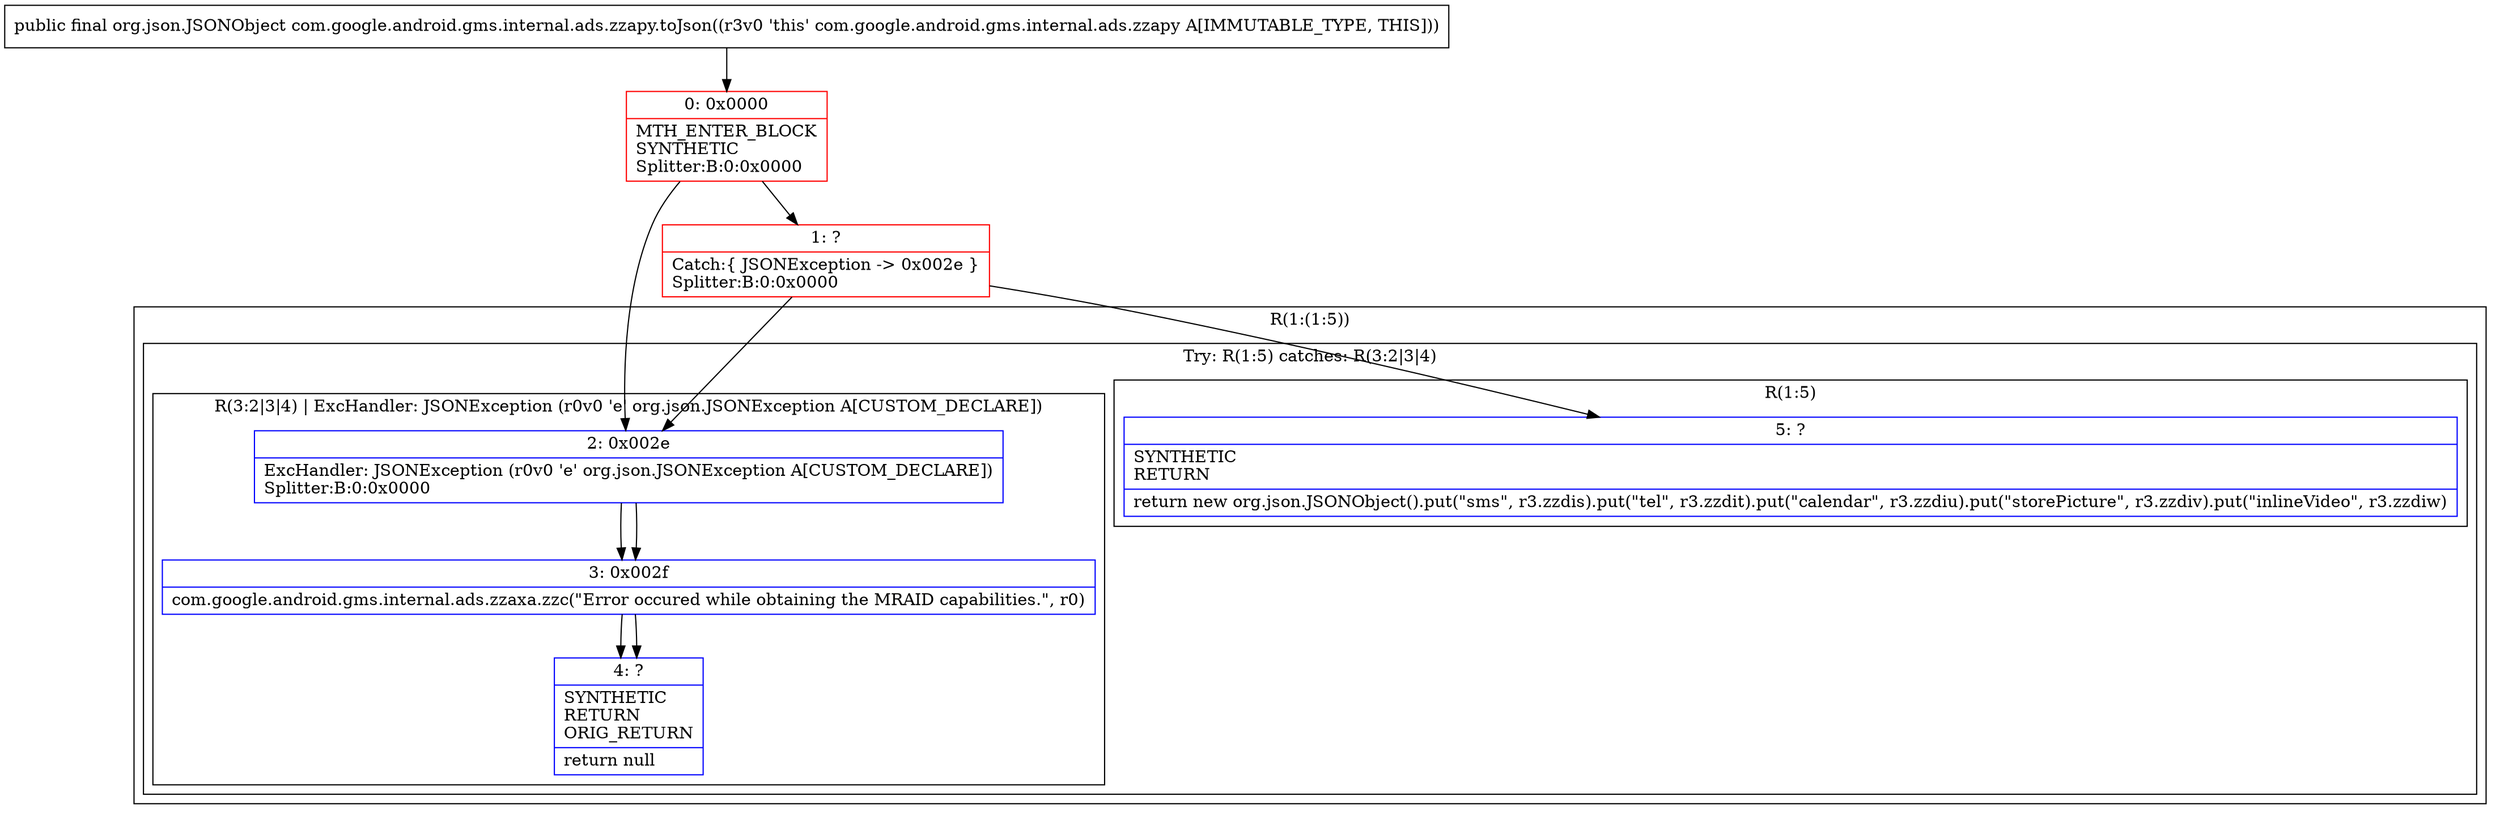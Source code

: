 digraph "CFG forcom.google.android.gms.internal.ads.zzapy.toJson()Lorg\/json\/JSONObject;" {
subgraph cluster_Region_161460170 {
label = "R(1:(1:5))";
node [shape=record,color=blue];
subgraph cluster_TryCatchRegion_755135612 {
label = "Try: R(1:5) catches: R(3:2|3|4)";
node [shape=record,color=blue];
subgraph cluster_Region_2043594724 {
label = "R(1:5)";
node [shape=record,color=blue];
Node_5 [shape=record,label="{5\:\ ?|SYNTHETIC\lRETURN\l|return new org.json.JSONObject().put(\"sms\", r3.zzdis).put(\"tel\", r3.zzdit).put(\"calendar\", r3.zzdiu).put(\"storePicture\", r3.zzdiv).put(\"inlineVideo\", r3.zzdiw)\l}"];
}
subgraph cluster_Region_582349758 {
label = "R(3:2|3|4) | ExcHandler: JSONException (r0v0 'e' org.json.JSONException A[CUSTOM_DECLARE])\l";
node [shape=record,color=blue];
Node_2 [shape=record,label="{2\:\ 0x002e|ExcHandler: JSONException (r0v0 'e' org.json.JSONException A[CUSTOM_DECLARE])\lSplitter:B:0:0x0000\l}"];
Node_3 [shape=record,label="{3\:\ 0x002f|com.google.android.gms.internal.ads.zzaxa.zzc(\"Error occured while obtaining the MRAID capabilities.\", r0)\l}"];
Node_4 [shape=record,label="{4\:\ ?|SYNTHETIC\lRETURN\lORIG_RETURN\l|return null\l}"];
}
}
}
subgraph cluster_Region_582349758 {
label = "R(3:2|3|4) | ExcHandler: JSONException (r0v0 'e' org.json.JSONException A[CUSTOM_DECLARE])\l";
node [shape=record,color=blue];
Node_2 [shape=record,label="{2\:\ 0x002e|ExcHandler: JSONException (r0v0 'e' org.json.JSONException A[CUSTOM_DECLARE])\lSplitter:B:0:0x0000\l}"];
Node_3 [shape=record,label="{3\:\ 0x002f|com.google.android.gms.internal.ads.zzaxa.zzc(\"Error occured while obtaining the MRAID capabilities.\", r0)\l}"];
Node_4 [shape=record,label="{4\:\ ?|SYNTHETIC\lRETURN\lORIG_RETURN\l|return null\l}"];
}
Node_0 [shape=record,color=red,label="{0\:\ 0x0000|MTH_ENTER_BLOCK\lSYNTHETIC\lSplitter:B:0:0x0000\l}"];
Node_1 [shape=record,color=red,label="{1\:\ ?|Catch:\{ JSONException \-\> 0x002e \}\lSplitter:B:0:0x0000\l}"];
MethodNode[shape=record,label="{public final org.json.JSONObject com.google.android.gms.internal.ads.zzapy.toJson((r3v0 'this' com.google.android.gms.internal.ads.zzapy A[IMMUTABLE_TYPE, THIS])) }"];
MethodNode -> Node_0;
Node_2 -> Node_3;
Node_3 -> Node_4;
Node_2 -> Node_3;
Node_3 -> Node_4;
Node_0 -> Node_1;
Node_0 -> Node_2;
Node_1 -> Node_2;
Node_1 -> Node_5;
}

